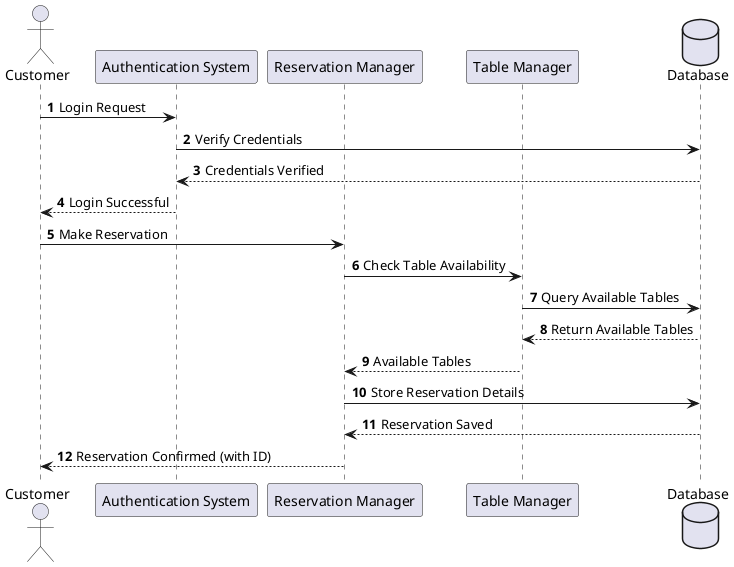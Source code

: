 @startuml
'https://plantuml.com/sequence-diagram

autonumber

actor Customer
participant "Authentication System"
participant "Reservation Manager"
participant "Table Manager"
database Database

Customer -> "Authentication System": Login Request
"Authentication System" -> Database: Verify Credentials
Database --> "Authentication System": Credentials Verified
"Authentication System" --> Customer: Login Successful

Customer -> "Reservation Manager": Make Reservation
"Reservation Manager" -> "Table Manager": Check Table Availability
"Table Manager" -> Database: Query Available Tables
Database --> "Table Manager": Return Available Tables
"Table Manager" --> "Reservation Manager": Available Tables

"Reservation Manager" -> Database: Store Reservation Details
Database --> "Reservation Manager": Reservation Saved
"Reservation Manager" --> Customer: Reservation Confirmed (with ID)
@enduml
